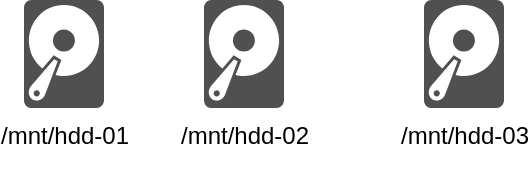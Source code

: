 <mxfile version="27.0.1">
  <diagram name="Page-1" id="cWDBNV2v8mS3Kt5XcIzP">
    <mxGraphModel dx="936" dy="822" grid="1" gridSize="10" guides="1" tooltips="1" connect="1" arrows="1" fold="1" page="1" pageScale="1" pageWidth="850" pageHeight="1100" math="0" shadow="0">
      <root>
        <mxCell id="0" />
        <mxCell id="1" parent="0" />
        <mxCell id="KHwJY_O5MvQ1fBtN65Wm-1" value="/mnt/hdd-01&lt;div&gt;&lt;br&gt;&lt;/div&gt;" style="sketch=0;pointerEvents=1;shadow=0;dashed=0;html=1;strokeColor=none;fillColor=#505050;labelPosition=center;verticalLabelPosition=bottom;verticalAlign=top;outlineConnect=0;align=center;shape=mxgraph.office.devices.hard_disk;" vertex="1" parent="1">
          <mxGeometry x="60" y="460" width="40" height="54" as="geometry" />
        </mxCell>
        <mxCell id="KHwJY_O5MvQ1fBtN65Wm-2" value="&lt;div&gt;/mnt/hdd-02&lt;/div&gt;" style="sketch=0;pointerEvents=1;shadow=0;dashed=0;html=1;strokeColor=none;fillColor=#505050;labelPosition=center;verticalLabelPosition=bottom;verticalAlign=top;outlineConnect=0;align=center;shape=mxgraph.office.devices.hard_disk;" vertex="1" parent="1">
          <mxGeometry x="150" y="460" width="40" height="54" as="geometry" />
        </mxCell>
        <mxCell id="KHwJY_O5MvQ1fBtN65Wm-3" value="/mnt/hdd-03&lt;div&gt;&lt;div&gt;&lt;br&gt;&lt;/div&gt;&lt;/div&gt;" style="sketch=0;pointerEvents=1;shadow=0;dashed=0;html=1;strokeColor=none;fillColor=#505050;labelPosition=center;verticalLabelPosition=bottom;verticalAlign=top;outlineConnect=0;align=center;shape=mxgraph.office.devices.hard_disk;" vertex="1" parent="1">
          <mxGeometry x="260" y="460" width="40" height="54" as="geometry" />
        </mxCell>
      </root>
    </mxGraphModel>
  </diagram>
</mxfile>
